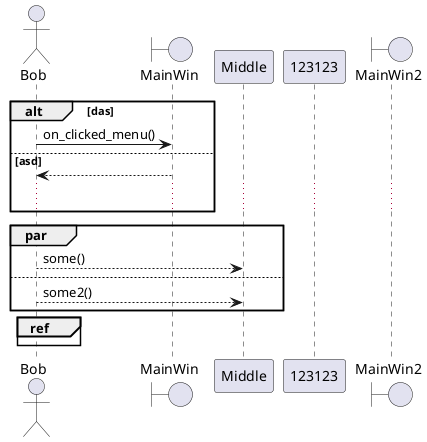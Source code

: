 @startuml

actor Bob 
boundary MainWin

participant "123123" as First
participant Middle
participant First

alt das
Bob -> MainWin : on_clicked_menu()
boundary MainWin2
else asd
Bob <-- MainWin
...  

end

par
Bob --> Middle : some()
else
Bob --> Middle : some2()
end

ref over Bob
end ref

@enduml
